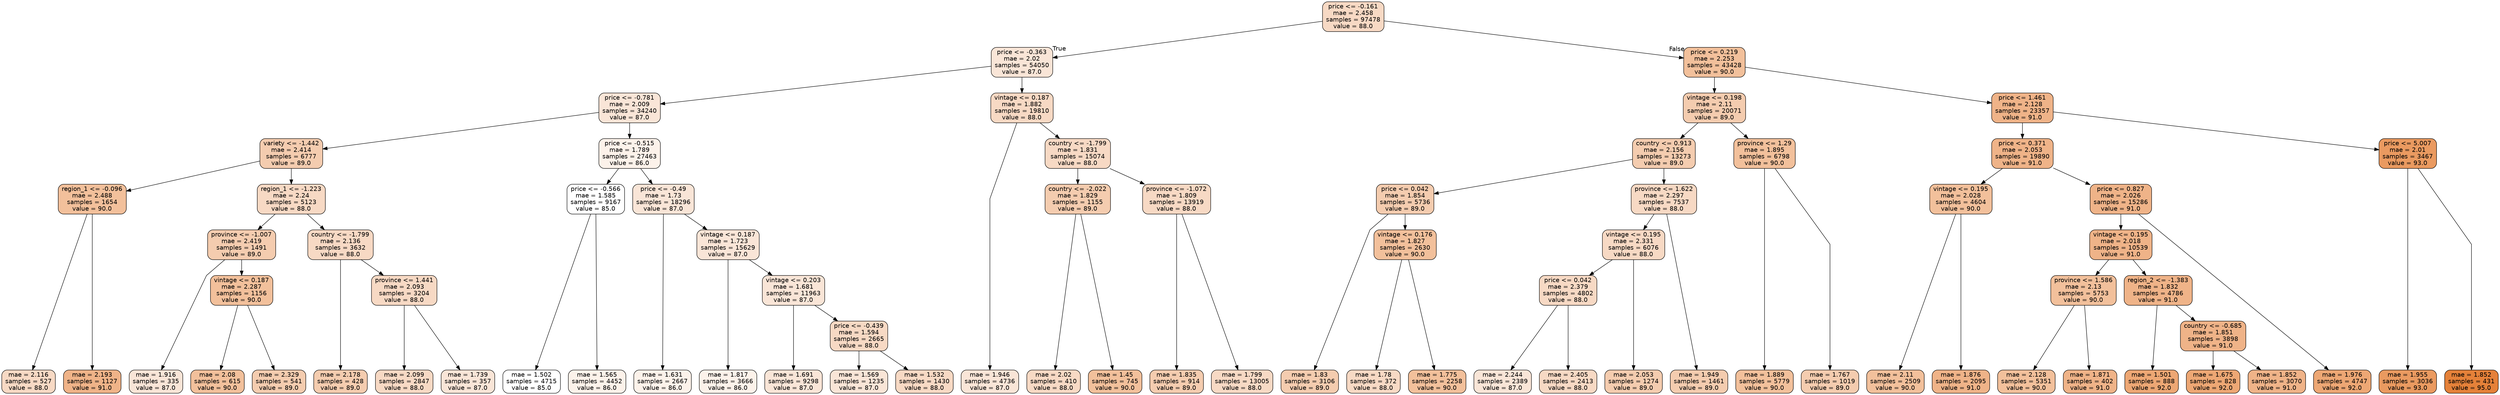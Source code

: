 digraph Tree {
node [shape=box, style="filled, rounded", color="black", fontname=helvetica] ;
graph [ranksep=equally, splines=polyline] ;
edge [fontname=helvetica] ;
0 [label="price <= -0.161\nmae = 2.458\nsamples = 97478\nvalue = 88.0", fillcolor="#e581394c"] ;
1 [label="price <= -0.363\nmae = 2.02\nsamples = 54050\nvalue = 87.0", fillcolor="#e5813933"] ;
0 -> 1 [labeldistance=2.5, labelangle=45, headlabel="True"] ;
5 [label="price <= -0.781\nmae = 2.009\nsamples = 34240\nvalue = 87.0", fillcolor="#e5813933"] ;
1 -> 5 ;
7 [label="variety <= -1.442\nmae = 2.414\nsamples = 6777\nvalue = 89.0", fillcolor="#e5813966"] ;
5 -> 7 ;
15 [label="region_1 <= -0.096\nmae = 2.488\nsamples = 1654\nvalue = 90.0", fillcolor="#e5813980"] ;
7 -> 15 ;
19 [label="mae = 2.116\nsamples = 527\nvalue = 88.0", fillcolor="#e581394c"] ;
15 -> 19 ;
20 [label="mae = 2.193\nsamples = 1127\nvalue = 91.0", fillcolor="#e5813999"] ;
15 -> 20 ;
16 [label="region_1 <= -1.223\nmae = 2.24\nsamples = 5123\nvalue = 88.0", fillcolor="#e581394c"] ;
7 -> 16 ;
63 [label="province <= -1.007\nmae = 2.419\nsamples = 1491\nvalue = 89.0", fillcolor="#e5813966"] ;
16 -> 63 ;
65 [label="mae = 1.916\nsamples = 335\nvalue = 87.0", fillcolor="#e5813933"] ;
63 -> 65 ;
66 [label="vintage <= 0.187\nmae = 2.287\nsamples = 1156\nvalue = 90.0", fillcolor="#e5813980"] ;
63 -> 66 ;
75 [label="mae = 2.08\nsamples = 615\nvalue = 90.0", fillcolor="#e5813980"] ;
66 -> 75 ;
76 [label="mae = 2.329\nsamples = 541\nvalue = 89.0", fillcolor="#e5813966"] ;
66 -> 76 ;
64 [label="country <= -1.799\nmae = 2.136\nsamples = 3632\nvalue = 88.0", fillcolor="#e581394c"] ;
16 -> 64 ;
67 [label="mae = 2.178\nsamples = 428\nvalue = 89.0", fillcolor="#e5813966"] ;
64 -> 67 ;
68 [label="province <= 1.441\nmae = 2.093\nsamples = 3204\nvalue = 88.0", fillcolor="#e581394c"] ;
64 -> 68 ;
73 [label="mae = 2.099\nsamples = 2847\nvalue = 88.0", fillcolor="#e581394c"] ;
68 -> 73 ;
74 [label="mae = 1.739\nsamples = 357\nvalue = 87.0", fillcolor="#e5813933"] ;
68 -> 74 ;
8 [label="price <= -0.515\nmae = 1.789\nsamples = 27463\nvalue = 86.0", fillcolor="#e581391a"] ;
5 -> 8 ;
9 [label="price <= -0.566\nmae = 1.585\nsamples = 9167\nvalue = 85.0", fillcolor="#e5813900"] ;
8 -> 9 ;
23 [label="mae = 1.502\nsamples = 4715\nvalue = 85.0", fillcolor="#e5813900"] ;
9 -> 23 ;
24 [label="mae = 1.565\nsamples = 4452\nvalue = 86.0", fillcolor="#e581391a"] ;
9 -> 24 ;
10 [label="price <= -0.49\nmae = 1.73\nsamples = 18296\nvalue = 87.0", fillcolor="#e5813933"] ;
8 -> 10 ;
27 [label="mae = 1.631\nsamples = 2667\nvalue = 86.0", fillcolor="#e581391a"] ;
10 -> 27 ;
28 [label="vintage <= 0.187\nmae = 1.723\nsamples = 15629\nvalue = 87.0", fillcolor="#e5813933"] ;
10 -> 28 ;
45 [label="mae = 1.817\nsamples = 3666\nvalue = 86.0", fillcolor="#e581391a"] ;
28 -> 45 ;
46 [label="vintage <= 0.203\nmae = 1.681\nsamples = 11963\nvalue = 87.0", fillcolor="#e5813933"] ;
28 -> 46 ;
51 [label="mae = 1.691\nsamples = 9298\nvalue = 87.0", fillcolor="#e5813933"] ;
46 -> 51 ;
52 [label="price <= -0.439\nmae = 1.594\nsamples = 2665\nvalue = 88.0", fillcolor="#e581394c"] ;
46 -> 52 ;
59 [label="mae = 1.569\nsamples = 1235\nvalue = 87.0", fillcolor="#e5813933"] ;
52 -> 59 ;
60 [label="mae = 1.532\nsamples = 1430\nvalue = 88.0", fillcolor="#e581394c"] ;
52 -> 60 ;
6 [label="vintage <= 0.187\nmae = 1.882\nsamples = 19810\nvalue = 88.0", fillcolor="#e581394c"] ;
1 -> 6 ;
25 [label="mae = 1.946\nsamples = 4736\nvalue = 87.0", fillcolor="#e5813933"] ;
6 -> 25 ;
26 [label="country <= -1.799\nmae = 1.831\nsamples = 15074\nvalue = 88.0", fillcolor="#e581394c"] ;
6 -> 26 ;
31 [label="country <= -2.022\nmae = 1.829\nsamples = 1155\nvalue = 89.0", fillcolor="#e5813966"] ;
26 -> 31 ;
41 [label="mae = 2.02\nsamples = 410\nvalue = 88.0", fillcolor="#e581394c"] ;
31 -> 41 ;
42 [label="mae = 1.45\nsamples = 745\nvalue = 90.0", fillcolor="#e5813980"] ;
31 -> 42 ;
32 [label="province <= -1.072\nmae = 1.809\nsamples = 13919\nvalue = 88.0", fillcolor="#e581394c"] ;
26 -> 32 ;
69 [label="mae = 1.835\nsamples = 914\nvalue = 89.0", fillcolor="#e5813966"] ;
32 -> 69 ;
70 [label="mae = 1.799\nsamples = 13005\nvalue = 88.0", fillcolor="#e581394c"] ;
32 -> 70 ;
2 [label="price <= 0.219\nmae = 2.253\nsamples = 43428\nvalue = 90.0", fillcolor="#e5813980"] ;
0 -> 2 [labeldistance=2.5, labelangle=-45, headlabel="False"] ;
3 [label="vintage <= 0.198\nmae = 2.11\nsamples = 20071\nvalue = 89.0", fillcolor="#e5813966"] ;
2 -> 3 ;
13 [label="country <= 0.913\nmae = 2.156\nsamples = 13273\nvalue = 89.0", fillcolor="#e5813966"] ;
3 -> 13 ;
17 [label="price <= 0.042\nmae = 1.854\nsamples = 5736\nvalue = 89.0", fillcolor="#e5813966"] ;
13 -> 17 ;
47 [label="mae = 1.83\nsamples = 3106\nvalue = 89.0", fillcolor="#e5813966"] ;
17 -> 47 ;
48 [label="vintage <= 0.176\nmae = 1.827\nsamples = 2630\nvalue = 90.0", fillcolor="#e5813980"] ;
17 -> 48 ;
53 [label="mae = 1.78\nsamples = 372\nvalue = 88.0", fillcolor="#e581394c"] ;
48 -> 53 ;
54 [label="mae = 1.775\nsamples = 2258\nvalue = 90.0", fillcolor="#e5813980"] ;
48 -> 54 ;
18 [label="province <= 1.622\nmae = 2.297\nsamples = 7537\nvalue = 88.0", fillcolor="#e581394c"] ;
13 -> 18 ;
33 [label="vintage <= 0.195\nmae = 2.331\nsamples = 6076\nvalue = 88.0", fillcolor="#e581394c"] ;
18 -> 33 ;
55 [label="price <= 0.042\nmae = 2.379\nsamples = 4802\nvalue = 88.0", fillcolor="#e581394c"] ;
33 -> 55 ;
57 [label="mae = 2.244\nsamples = 2389\nvalue = 87.0", fillcolor="#e5813933"] ;
55 -> 57 ;
58 [label="mae = 2.405\nsamples = 2413\nvalue = 88.0", fillcolor="#e581394c"] ;
55 -> 58 ;
56 [label="mae = 2.053\nsamples = 1274\nvalue = 89.0", fillcolor="#e5813966"] ;
33 -> 56 ;
34 [label="mae = 1.949\nsamples = 1461\nvalue = 89.0", fillcolor="#e5813966"] ;
18 -> 34 ;
14 [label="province <= 1.29\nmae = 1.895\nsamples = 6798\nvalue = 90.0", fillcolor="#e5813980"] ;
3 -> 14 ;
43 [label="mae = 1.889\nsamples = 5779\nvalue = 90.0", fillcolor="#e5813980"] ;
14 -> 43 ;
44 [label="mae = 1.767\nsamples = 1019\nvalue = 89.0", fillcolor="#e5813966"] ;
14 -> 44 ;
4 [label="price <= 1.461\nmae = 2.128\nsamples = 23357\nvalue = 91.0", fillcolor="#e5813999"] ;
2 -> 4 ;
11 [label="price <= 0.371\nmae = 2.053\nsamples = 19890\nvalue = 91.0", fillcolor="#e5813999"] ;
4 -> 11 ;
21 [label="vintage <= 0.195\nmae = 2.028\nsamples = 4604\nvalue = 90.0", fillcolor="#e5813980"] ;
11 -> 21 ;
71 [label="mae = 2.11\nsamples = 2509\nvalue = 90.0", fillcolor="#e5813980"] ;
21 -> 71 ;
72 [label="mae = 1.876\nsamples = 2095\nvalue = 91.0", fillcolor="#e5813999"] ;
21 -> 72 ;
22 [label="price <= 0.827\nmae = 2.026\nsamples = 15286\nvalue = 91.0", fillcolor="#e5813999"] ;
11 -> 22 ;
29 [label="vintage <= 0.195\nmae = 2.018\nsamples = 10539\nvalue = 91.0", fillcolor="#e5813999"] ;
22 -> 29 ;
35 [label="province <= 1.586\nmae = 2.13\nsamples = 5753\nvalue = 90.0", fillcolor="#e5813980"] ;
29 -> 35 ;
61 [label="mae = 2.128\nsamples = 5351\nvalue = 90.0", fillcolor="#e5813980"] ;
35 -> 61 ;
62 [label="mae = 1.871\nsamples = 402\nvalue = 91.0", fillcolor="#e5813999"] ;
35 -> 62 ;
36 [label="region_2 <= -1.383\nmae = 1.832\nsamples = 4786\nvalue = 91.0", fillcolor="#e5813999"] ;
29 -> 36 ;
39 [label="mae = 1.501\nsamples = 888\nvalue = 92.0", fillcolor="#e58139b2"] ;
36 -> 39 ;
40 [label="country <= -0.685\nmae = 1.851\nsamples = 3898\nvalue = 91.0", fillcolor="#e5813999"] ;
36 -> 40 ;
49 [label="mae = 1.675\nsamples = 828\nvalue = 92.0", fillcolor="#e58139b2"] ;
40 -> 49 ;
50 [label="mae = 1.852\nsamples = 3070\nvalue = 91.0", fillcolor="#e5813999"] ;
40 -> 50 ;
30 [label="mae = 1.976\nsamples = 4747\nvalue = 92.0", fillcolor="#e58139b2"] ;
22 -> 30 ;
12 [label="price <= 5.007\nmae = 2.01\nsamples = 3467\nvalue = 93.0", fillcolor="#e58139cc"] ;
4 -> 12 ;
37 [label="mae = 1.955\nsamples = 3036\nvalue = 93.0", fillcolor="#e58139cc"] ;
12 -> 37 ;
38 [label="mae = 1.852\nsamples = 431\nvalue = 95.0", fillcolor="#e58139ff"] ;
12 -> 38 ;
{rank=same ; 0} ;
{rank=same ; 1; 2} ;
{rank=same ; 5; 6; 3; 4} ;
{rank=same ; 7; 8; 26; 13; 14; 11; 12} ;
{rank=same ; 15; 16; 9; 10; 31; 32; 17; 18; 21; 22} ;
{rank=same ; 63; 64; 28; 48; 33; 29} ;
{rank=same ; 66; 68; 46; 55; 35; 36} ;
{rank=same ; 52; 40} ;
{rank=same ; 19; 20; 65; 75; 76; 67; 73; 74; 23; 24; 27; 45; 51; 59; 60; 25; 41; 42; 69; 70; 47; 53; 54; 57; 58; 56; 34; 43; 44; 71; 72; 61; 62; 39; 49; 50; 30; 37; 38} ;
}